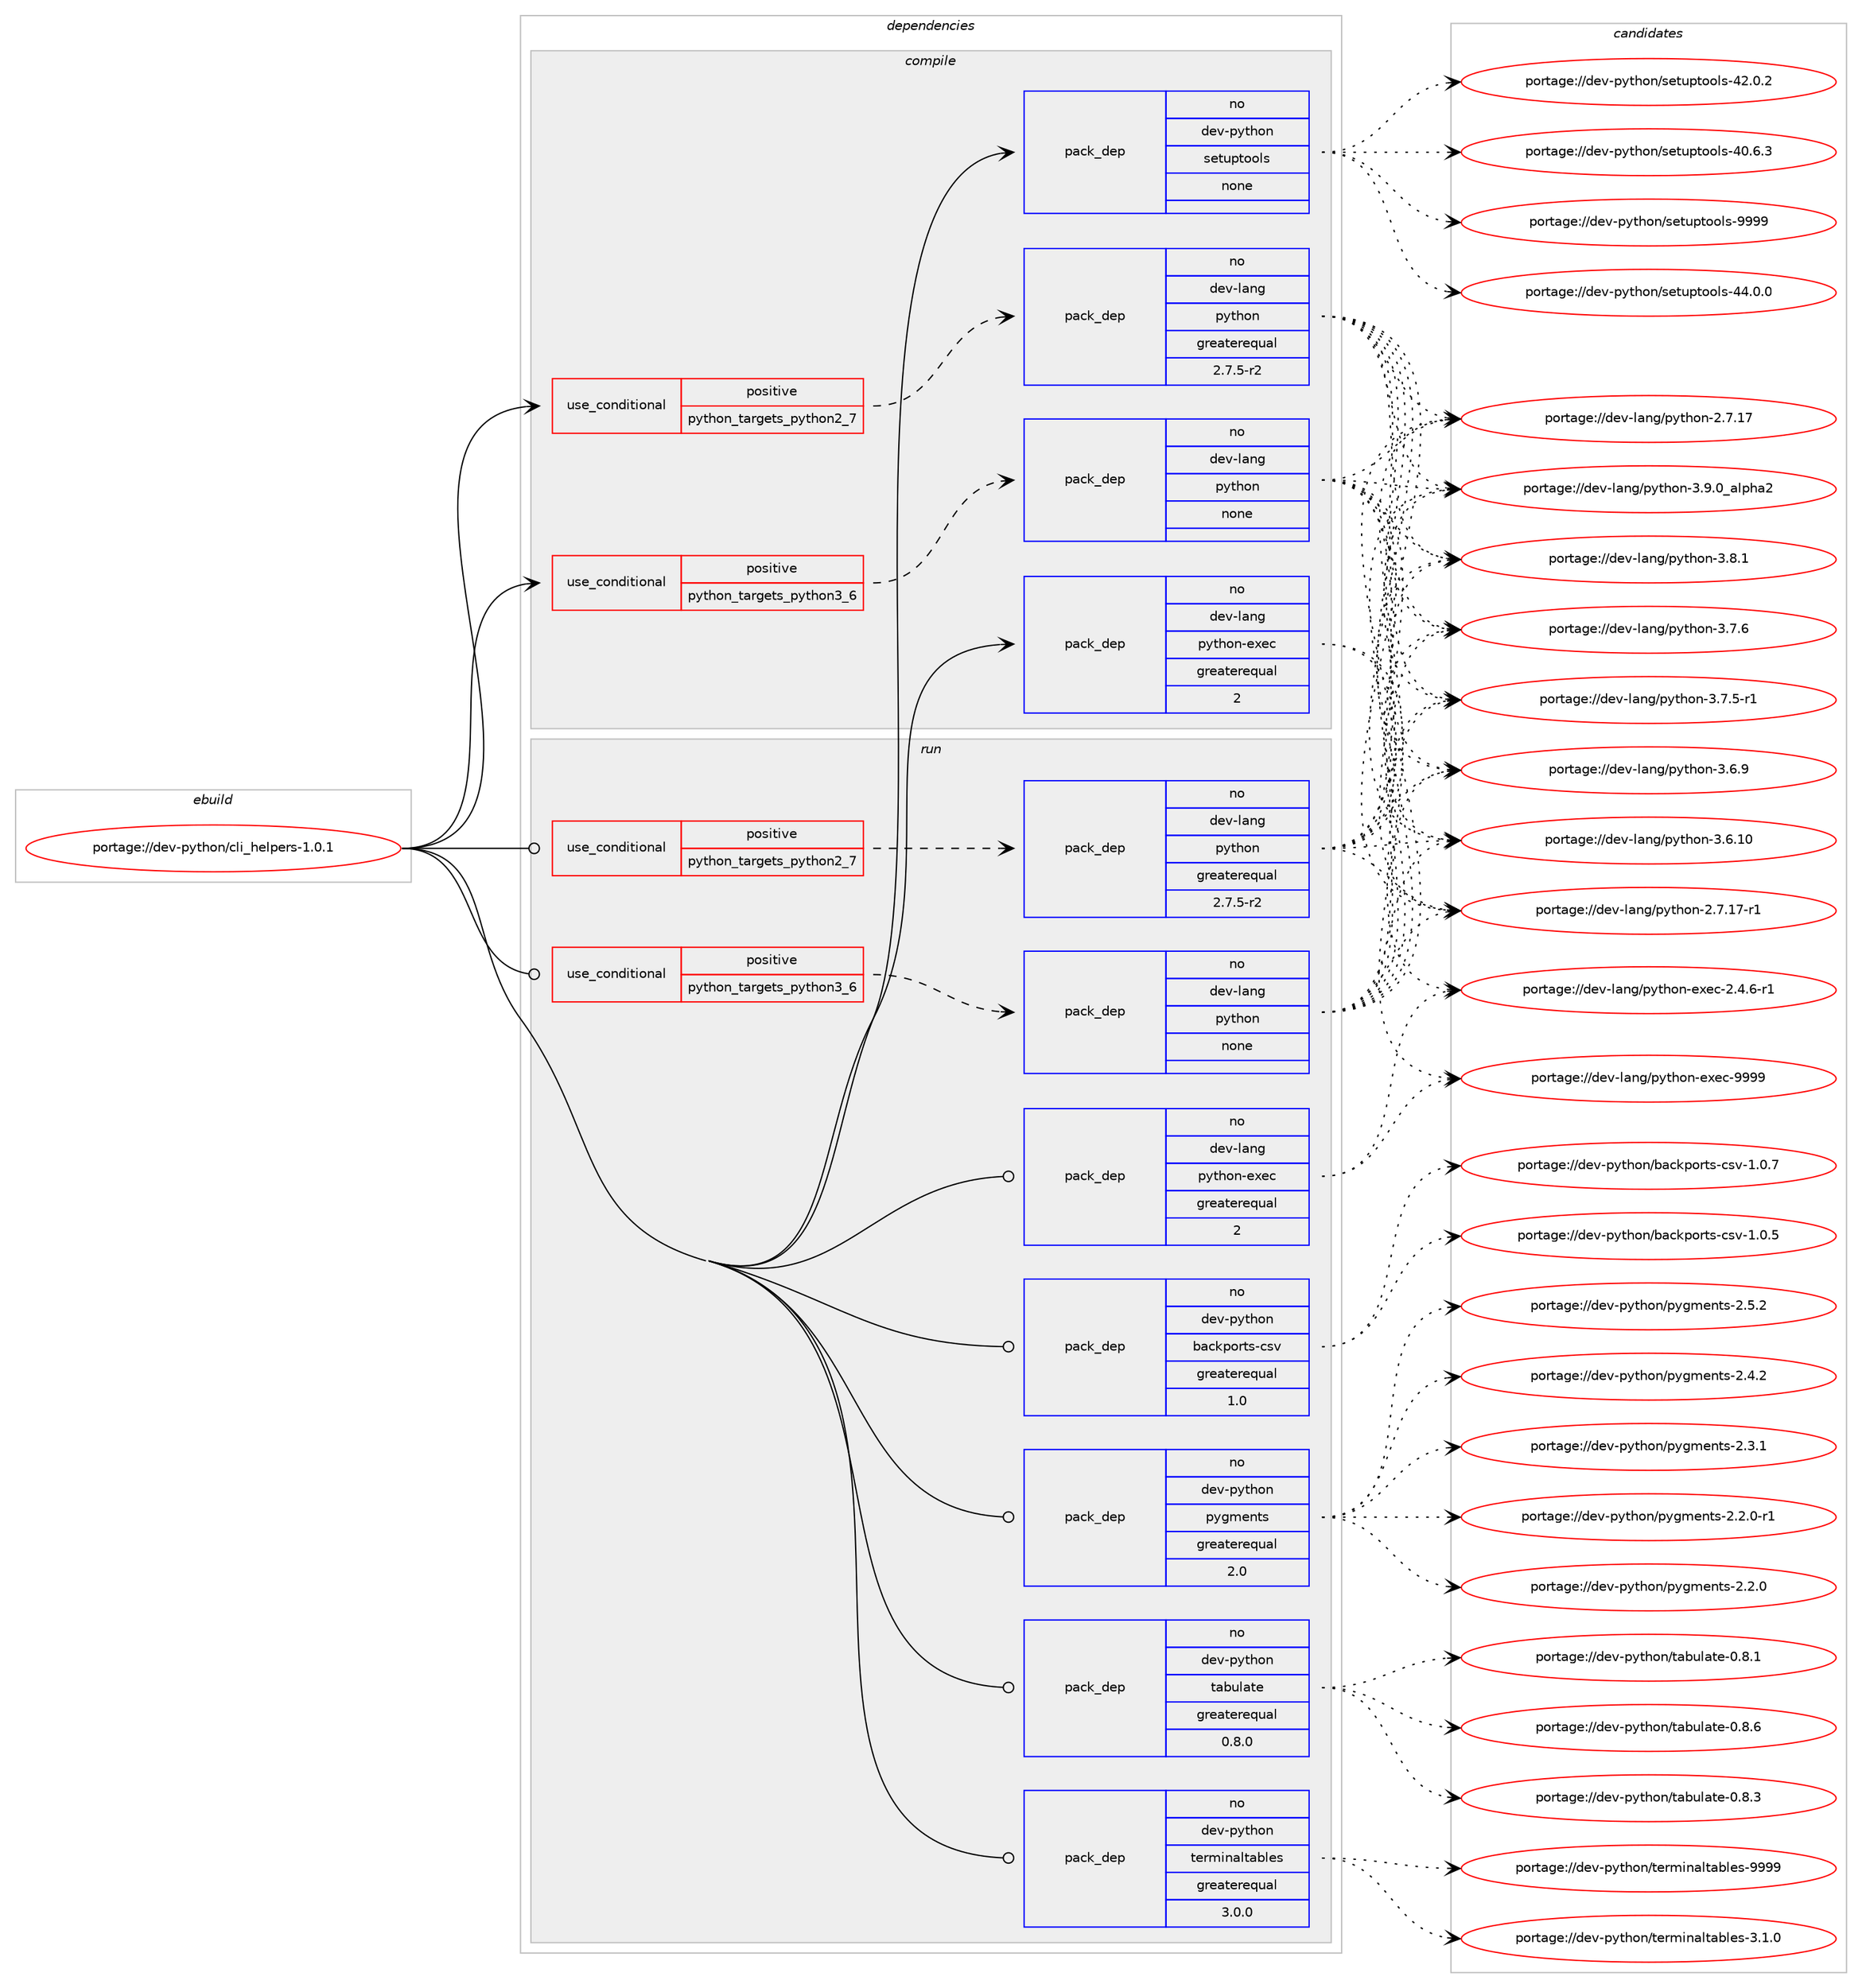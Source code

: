digraph prolog {

# *************
# Graph options
# *************

newrank=true;
concentrate=true;
compound=true;
graph [rankdir=LR,fontname=Helvetica,fontsize=10,ranksep=1.5];#, ranksep=2.5, nodesep=0.2];
edge  [arrowhead=vee];
node  [fontname=Helvetica,fontsize=10];

# **********
# The ebuild
# **********

subgraph cluster_leftcol {
color=gray;
rank=same;
label=<<i>ebuild</i>>;
id [label="portage://dev-python/cli_helpers-1.0.1", color=red, width=4, href="../dev-python/cli_helpers-1.0.1.svg"];
}

# ****************
# The dependencies
# ****************

subgraph cluster_midcol {
color=gray;
label=<<i>dependencies</i>>;
subgraph cluster_compile {
fillcolor="#eeeeee";
style=filled;
label=<<i>compile</i>>;
subgraph cond117754 {
dependency467067 [label=<<TABLE BORDER="0" CELLBORDER="1" CELLSPACING="0" CELLPADDING="4"><TR><TD ROWSPAN="3" CELLPADDING="10">use_conditional</TD></TR><TR><TD>positive</TD></TR><TR><TD>python_targets_python2_7</TD></TR></TABLE>>, shape=none, color=red];
subgraph pack344306 {
dependency467068 [label=<<TABLE BORDER="0" CELLBORDER="1" CELLSPACING="0" CELLPADDING="4" WIDTH="220"><TR><TD ROWSPAN="6" CELLPADDING="30">pack_dep</TD></TR><TR><TD WIDTH="110">no</TD></TR><TR><TD>dev-lang</TD></TR><TR><TD>python</TD></TR><TR><TD>greaterequal</TD></TR><TR><TD>2.7.5-r2</TD></TR></TABLE>>, shape=none, color=blue];
}
dependency467067:e -> dependency467068:w [weight=20,style="dashed",arrowhead="vee"];
}
id:e -> dependency467067:w [weight=20,style="solid",arrowhead="vee"];
subgraph cond117755 {
dependency467069 [label=<<TABLE BORDER="0" CELLBORDER="1" CELLSPACING="0" CELLPADDING="4"><TR><TD ROWSPAN="3" CELLPADDING="10">use_conditional</TD></TR><TR><TD>positive</TD></TR><TR><TD>python_targets_python3_6</TD></TR></TABLE>>, shape=none, color=red];
subgraph pack344307 {
dependency467070 [label=<<TABLE BORDER="0" CELLBORDER="1" CELLSPACING="0" CELLPADDING="4" WIDTH="220"><TR><TD ROWSPAN="6" CELLPADDING="30">pack_dep</TD></TR><TR><TD WIDTH="110">no</TD></TR><TR><TD>dev-lang</TD></TR><TR><TD>python</TD></TR><TR><TD>none</TD></TR><TR><TD></TD></TR></TABLE>>, shape=none, color=blue];
}
dependency467069:e -> dependency467070:w [weight=20,style="dashed",arrowhead="vee"];
}
id:e -> dependency467069:w [weight=20,style="solid",arrowhead="vee"];
subgraph pack344308 {
dependency467071 [label=<<TABLE BORDER="0" CELLBORDER="1" CELLSPACING="0" CELLPADDING="4" WIDTH="220"><TR><TD ROWSPAN="6" CELLPADDING="30">pack_dep</TD></TR><TR><TD WIDTH="110">no</TD></TR><TR><TD>dev-lang</TD></TR><TR><TD>python-exec</TD></TR><TR><TD>greaterequal</TD></TR><TR><TD>2</TD></TR></TABLE>>, shape=none, color=blue];
}
id:e -> dependency467071:w [weight=20,style="solid",arrowhead="vee"];
subgraph pack344309 {
dependency467072 [label=<<TABLE BORDER="0" CELLBORDER="1" CELLSPACING="0" CELLPADDING="4" WIDTH="220"><TR><TD ROWSPAN="6" CELLPADDING="30">pack_dep</TD></TR><TR><TD WIDTH="110">no</TD></TR><TR><TD>dev-python</TD></TR><TR><TD>setuptools</TD></TR><TR><TD>none</TD></TR><TR><TD></TD></TR></TABLE>>, shape=none, color=blue];
}
id:e -> dependency467072:w [weight=20,style="solid",arrowhead="vee"];
}
subgraph cluster_compileandrun {
fillcolor="#eeeeee";
style=filled;
label=<<i>compile and run</i>>;
}
subgraph cluster_run {
fillcolor="#eeeeee";
style=filled;
label=<<i>run</i>>;
subgraph cond117756 {
dependency467073 [label=<<TABLE BORDER="0" CELLBORDER="1" CELLSPACING="0" CELLPADDING="4"><TR><TD ROWSPAN="3" CELLPADDING="10">use_conditional</TD></TR><TR><TD>positive</TD></TR><TR><TD>python_targets_python2_7</TD></TR></TABLE>>, shape=none, color=red];
subgraph pack344310 {
dependency467074 [label=<<TABLE BORDER="0" CELLBORDER="1" CELLSPACING="0" CELLPADDING="4" WIDTH="220"><TR><TD ROWSPAN="6" CELLPADDING="30">pack_dep</TD></TR><TR><TD WIDTH="110">no</TD></TR><TR><TD>dev-lang</TD></TR><TR><TD>python</TD></TR><TR><TD>greaterequal</TD></TR><TR><TD>2.7.5-r2</TD></TR></TABLE>>, shape=none, color=blue];
}
dependency467073:e -> dependency467074:w [weight=20,style="dashed",arrowhead="vee"];
}
id:e -> dependency467073:w [weight=20,style="solid",arrowhead="odot"];
subgraph cond117757 {
dependency467075 [label=<<TABLE BORDER="0" CELLBORDER="1" CELLSPACING="0" CELLPADDING="4"><TR><TD ROWSPAN="3" CELLPADDING="10">use_conditional</TD></TR><TR><TD>positive</TD></TR><TR><TD>python_targets_python3_6</TD></TR></TABLE>>, shape=none, color=red];
subgraph pack344311 {
dependency467076 [label=<<TABLE BORDER="0" CELLBORDER="1" CELLSPACING="0" CELLPADDING="4" WIDTH="220"><TR><TD ROWSPAN="6" CELLPADDING="30">pack_dep</TD></TR><TR><TD WIDTH="110">no</TD></TR><TR><TD>dev-lang</TD></TR><TR><TD>python</TD></TR><TR><TD>none</TD></TR><TR><TD></TD></TR></TABLE>>, shape=none, color=blue];
}
dependency467075:e -> dependency467076:w [weight=20,style="dashed",arrowhead="vee"];
}
id:e -> dependency467075:w [weight=20,style="solid",arrowhead="odot"];
subgraph pack344312 {
dependency467077 [label=<<TABLE BORDER="0" CELLBORDER="1" CELLSPACING="0" CELLPADDING="4" WIDTH="220"><TR><TD ROWSPAN="6" CELLPADDING="30">pack_dep</TD></TR><TR><TD WIDTH="110">no</TD></TR><TR><TD>dev-lang</TD></TR><TR><TD>python-exec</TD></TR><TR><TD>greaterequal</TD></TR><TR><TD>2</TD></TR></TABLE>>, shape=none, color=blue];
}
id:e -> dependency467077:w [weight=20,style="solid",arrowhead="odot"];
subgraph pack344313 {
dependency467078 [label=<<TABLE BORDER="0" CELLBORDER="1" CELLSPACING="0" CELLPADDING="4" WIDTH="220"><TR><TD ROWSPAN="6" CELLPADDING="30">pack_dep</TD></TR><TR><TD WIDTH="110">no</TD></TR><TR><TD>dev-python</TD></TR><TR><TD>backports-csv</TD></TR><TR><TD>greaterequal</TD></TR><TR><TD>1.0</TD></TR></TABLE>>, shape=none, color=blue];
}
id:e -> dependency467078:w [weight=20,style="solid",arrowhead="odot"];
subgraph pack344314 {
dependency467079 [label=<<TABLE BORDER="0" CELLBORDER="1" CELLSPACING="0" CELLPADDING="4" WIDTH="220"><TR><TD ROWSPAN="6" CELLPADDING="30">pack_dep</TD></TR><TR><TD WIDTH="110">no</TD></TR><TR><TD>dev-python</TD></TR><TR><TD>pygments</TD></TR><TR><TD>greaterequal</TD></TR><TR><TD>2.0</TD></TR></TABLE>>, shape=none, color=blue];
}
id:e -> dependency467079:w [weight=20,style="solid",arrowhead="odot"];
subgraph pack344315 {
dependency467080 [label=<<TABLE BORDER="0" CELLBORDER="1" CELLSPACING="0" CELLPADDING="4" WIDTH="220"><TR><TD ROWSPAN="6" CELLPADDING="30">pack_dep</TD></TR><TR><TD WIDTH="110">no</TD></TR><TR><TD>dev-python</TD></TR><TR><TD>tabulate</TD></TR><TR><TD>greaterequal</TD></TR><TR><TD>0.8.0</TD></TR></TABLE>>, shape=none, color=blue];
}
id:e -> dependency467080:w [weight=20,style="solid",arrowhead="odot"];
subgraph pack344316 {
dependency467081 [label=<<TABLE BORDER="0" CELLBORDER="1" CELLSPACING="0" CELLPADDING="4" WIDTH="220"><TR><TD ROWSPAN="6" CELLPADDING="30">pack_dep</TD></TR><TR><TD WIDTH="110">no</TD></TR><TR><TD>dev-python</TD></TR><TR><TD>terminaltables</TD></TR><TR><TD>greaterequal</TD></TR><TR><TD>3.0.0</TD></TR></TABLE>>, shape=none, color=blue];
}
id:e -> dependency467081:w [weight=20,style="solid",arrowhead="odot"];
}
}

# **************
# The candidates
# **************

subgraph cluster_choices {
rank=same;
color=gray;
label=<<i>candidates</i>>;

subgraph choice344306 {
color=black;
nodesep=1;
choice10010111845108971101034711212111610411111045514657464895971081121049750 [label="portage://dev-lang/python-3.9.0_alpha2", color=red, width=4,href="../dev-lang/python-3.9.0_alpha2.svg"];
choice100101118451089711010347112121116104111110455146564649 [label="portage://dev-lang/python-3.8.1", color=red, width=4,href="../dev-lang/python-3.8.1.svg"];
choice100101118451089711010347112121116104111110455146554654 [label="portage://dev-lang/python-3.7.6", color=red, width=4,href="../dev-lang/python-3.7.6.svg"];
choice1001011184510897110103471121211161041111104551465546534511449 [label="portage://dev-lang/python-3.7.5-r1", color=red, width=4,href="../dev-lang/python-3.7.5-r1.svg"];
choice100101118451089711010347112121116104111110455146544657 [label="portage://dev-lang/python-3.6.9", color=red, width=4,href="../dev-lang/python-3.6.9.svg"];
choice10010111845108971101034711212111610411111045514654464948 [label="portage://dev-lang/python-3.6.10", color=red, width=4,href="../dev-lang/python-3.6.10.svg"];
choice100101118451089711010347112121116104111110455046554649554511449 [label="portage://dev-lang/python-2.7.17-r1", color=red, width=4,href="../dev-lang/python-2.7.17-r1.svg"];
choice10010111845108971101034711212111610411111045504655464955 [label="portage://dev-lang/python-2.7.17", color=red, width=4,href="../dev-lang/python-2.7.17.svg"];
dependency467068:e -> choice10010111845108971101034711212111610411111045514657464895971081121049750:w [style=dotted,weight="100"];
dependency467068:e -> choice100101118451089711010347112121116104111110455146564649:w [style=dotted,weight="100"];
dependency467068:e -> choice100101118451089711010347112121116104111110455146554654:w [style=dotted,weight="100"];
dependency467068:e -> choice1001011184510897110103471121211161041111104551465546534511449:w [style=dotted,weight="100"];
dependency467068:e -> choice100101118451089711010347112121116104111110455146544657:w [style=dotted,weight="100"];
dependency467068:e -> choice10010111845108971101034711212111610411111045514654464948:w [style=dotted,weight="100"];
dependency467068:e -> choice100101118451089711010347112121116104111110455046554649554511449:w [style=dotted,weight="100"];
dependency467068:e -> choice10010111845108971101034711212111610411111045504655464955:w [style=dotted,weight="100"];
}
subgraph choice344307 {
color=black;
nodesep=1;
choice10010111845108971101034711212111610411111045514657464895971081121049750 [label="portage://dev-lang/python-3.9.0_alpha2", color=red, width=4,href="../dev-lang/python-3.9.0_alpha2.svg"];
choice100101118451089711010347112121116104111110455146564649 [label="portage://dev-lang/python-3.8.1", color=red, width=4,href="../dev-lang/python-3.8.1.svg"];
choice100101118451089711010347112121116104111110455146554654 [label="portage://dev-lang/python-3.7.6", color=red, width=4,href="../dev-lang/python-3.7.6.svg"];
choice1001011184510897110103471121211161041111104551465546534511449 [label="portage://dev-lang/python-3.7.5-r1", color=red, width=4,href="../dev-lang/python-3.7.5-r1.svg"];
choice100101118451089711010347112121116104111110455146544657 [label="portage://dev-lang/python-3.6.9", color=red, width=4,href="../dev-lang/python-3.6.9.svg"];
choice10010111845108971101034711212111610411111045514654464948 [label="portage://dev-lang/python-3.6.10", color=red, width=4,href="../dev-lang/python-3.6.10.svg"];
choice100101118451089711010347112121116104111110455046554649554511449 [label="portage://dev-lang/python-2.7.17-r1", color=red, width=4,href="../dev-lang/python-2.7.17-r1.svg"];
choice10010111845108971101034711212111610411111045504655464955 [label="portage://dev-lang/python-2.7.17", color=red, width=4,href="../dev-lang/python-2.7.17.svg"];
dependency467070:e -> choice10010111845108971101034711212111610411111045514657464895971081121049750:w [style=dotted,weight="100"];
dependency467070:e -> choice100101118451089711010347112121116104111110455146564649:w [style=dotted,weight="100"];
dependency467070:e -> choice100101118451089711010347112121116104111110455146554654:w [style=dotted,weight="100"];
dependency467070:e -> choice1001011184510897110103471121211161041111104551465546534511449:w [style=dotted,weight="100"];
dependency467070:e -> choice100101118451089711010347112121116104111110455146544657:w [style=dotted,weight="100"];
dependency467070:e -> choice10010111845108971101034711212111610411111045514654464948:w [style=dotted,weight="100"];
dependency467070:e -> choice100101118451089711010347112121116104111110455046554649554511449:w [style=dotted,weight="100"];
dependency467070:e -> choice10010111845108971101034711212111610411111045504655464955:w [style=dotted,weight="100"];
}
subgraph choice344308 {
color=black;
nodesep=1;
choice10010111845108971101034711212111610411111045101120101994557575757 [label="portage://dev-lang/python-exec-9999", color=red, width=4,href="../dev-lang/python-exec-9999.svg"];
choice10010111845108971101034711212111610411111045101120101994550465246544511449 [label="portage://dev-lang/python-exec-2.4.6-r1", color=red, width=4,href="../dev-lang/python-exec-2.4.6-r1.svg"];
dependency467071:e -> choice10010111845108971101034711212111610411111045101120101994557575757:w [style=dotted,weight="100"];
dependency467071:e -> choice10010111845108971101034711212111610411111045101120101994550465246544511449:w [style=dotted,weight="100"];
}
subgraph choice344309 {
color=black;
nodesep=1;
choice10010111845112121116104111110471151011161171121161111111081154557575757 [label="portage://dev-python/setuptools-9999", color=red, width=4,href="../dev-python/setuptools-9999.svg"];
choice100101118451121211161041111104711510111611711211611111110811545525246484648 [label="portage://dev-python/setuptools-44.0.0", color=red, width=4,href="../dev-python/setuptools-44.0.0.svg"];
choice100101118451121211161041111104711510111611711211611111110811545525046484650 [label="portage://dev-python/setuptools-42.0.2", color=red, width=4,href="../dev-python/setuptools-42.0.2.svg"];
choice100101118451121211161041111104711510111611711211611111110811545524846544651 [label="portage://dev-python/setuptools-40.6.3", color=red, width=4,href="../dev-python/setuptools-40.6.3.svg"];
dependency467072:e -> choice10010111845112121116104111110471151011161171121161111111081154557575757:w [style=dotted,weight="100"];
dependency467072:e -> choice100101118451121211161041111104711510111611711211611111110811545525246484648:w [style=dotted,weight="100"];
dependency467072:e -> choice100101118451121211161041111104711510111611711211611111110811545525046484650:w [style=dotted,weight="100"];
dependency467072:e -> choice100101118451121211161041111104711510111611711211611111110811545524846544651:w [style=dotted,weight="100"];
}
subgraph choice344310 {
color=black;
nodesep=1;
choice10010111845108971101034711212111610411111045514657464895971081121049750 [label="portage://dev-lang/python-3.9.0_alpha2", color=red, width=4,href="../dev-lang/python-3.9.0_alpha2.svg"];
choice100101118451089711010347112121116104111110455146564649 [label="portage://dev-lang/python-3.8.1", color=red, width=4,href="../dev-lang/python-3.8.1.svg"];
choice100101118451089711010347112121116104111110455146554654 [label="portage://dev-lang/python-3.7.6", color=red, width=4,href="../dev-lang/python-3.7.6.svg"];
choice1001011184510897110103471121211161041111104551465546534511449 [label="portage://dev-lang/python-3.7.5-r1", color=red, width=4,href="../dev-lang/python-3.7.5-r1.svg"];
choice100101118451089711010347112121116104111110455146544657 [label="portage://dev-lang/python-3.6.9", color=red, width=4,href="../dev-lang/python-3.6.9.svg"];
choice10010111845108971101034711212111610411111045514654464948 [label="portage://dev-lang/python-3.6.10", color=red, width=4,href="../dev-lang/python-3.6.10.svg"];
choice100101118451089711010347112121116104111110455046554649554511449 [label="portage://dev-lang/python-2.7.17-r1", color=red, width=4,href="../dev-lang/python-2.7.17-r1.svg"];
choice10010111845108971101034711212111610411111045504655464955 [label="portage://dev-lang/python-2.7.17", color=red, width=4,href="../dev-lang/python-2.7.17.svg"];
dependency467074:e -> choice10010111845108971101034711212111610411111045514657464895971081121049750:w [style=dotted,weight="100"];
dependency467074:e -> choice100101118451089711010347112121116104111110455146564649:w [style=dotted,weight="100"];
dependency467074:e -> choice100101118451089711010347112121116104111110455146554654:w [style=dotted,weight="100"];
dependency467074:e -> choice1001011184510897110103471121211161041111104551465546534511449:w [style=dotted,weight="100"];
dependency467074:e -> choice100101118451089711010347112121116104111110455146544657:w [style=dotted,weight="100"];
dependency467074:e -> choice10010111845108971101034711212111610411111045514654464948:w [style=dotted,weight="100"];
dependency467074:e -> choice100101118451089711010347112121116104111110455046554649554511449:w [style=dotted,weight="100"];
dependency467074:e -> choice10010111845108971101034711212111610411111045504655464955:w [style=dotted,weight="100"];
}
subgraph choice344311 {
color=black;
nodesep=1;
choice10010111845108971101034711212111610411111045514657464895971081121049750 [label="portage://dev-lang/python-3.9.0_alpha2", color=red, width=4,href="../dev-lang/python-3.9.0_alpha2.svg"];
choice100101118451089711010347112121116104111110455146564649 [label="portage://dev-lang/python-3.8.1", color=red, width=4,href="../dev-lang/python-3.8.1.svg"];
choice100101118451089711010347112121116104111110455146554654 [label="portage://dev-lang/python-3.7.6", color=red, width=4,href="../dev-lang/python-3.7.6.svg"];
choice1001011184510897110103471121211161041111104551465546534511449 [label="portage://dev-lang/python-3.7.5-r1", color=red, width=4,href="../dev-lang/python-3.7.5-r1.svg"];
choice100101118451089711010347112121116104111110455146544657 [label="portage://dev-lang/python-3.6.9", color=red, width=4,href="../dev-lang/python-3.6.9.svg"];
choice10010111845108971101034711212111610411111045514654464948 [label="portage://dev-lang/python-3.6.10", color=red, width=4,href="../dev-lang/python-3.6.10.svg"];
choice100101118451089711010347112121116104111110455046554649554511449 [label="portage://dev-lang/python-2.7.17-r1", color=red, width=4,href="../dev-lang/python-2.7.17-r1.svg"];
choice10010111845108971101034711212111610411111045504655464955 [label="portage://dev-lang/python-2.7.17", color=red, width=4,href="../dev-lang/python-2.7.17.svg"];
dependency467076:e -> choice10010111845108971101034711212111610411111045514657464895971081121049750:w [style=dotted,weight="100"];
dependency467076:e -> choice100101118451089711010347112121116104111110455146564649:w [style=dotted,weight="100"];
dependency467076:e -> choice100101118451089711010347112121116104111110455146554654:w [style=dotted,weight="100"];
dependency467076:e -> choice1001011184510897110103471121211161041111104551465546534511449:w [style=dotted,weight="100"];
dependency467076:e -> choice100101118451089711010347112121116104111110455146544657:w [style=dotted,weight="100"];
dependency467076:e -> choice10010111845108971101034711212111610411111045514654464948:w [style=dotted,weight="100"];
dependency467076:e -> choice100101118451089711010347112121116104111110455046554649554511449:w [style=dotted,weight="100"];
dependency467076:e -> choice10010111845108971101034711212111610411111045504655464955:w [style=dotted,weight="100"];
}
subgraph choice344312 {
color=black;
nodesep=1;
choice10010111845108971101034711212111610411111045101120101994557575757 [label="portage://dev-lang/python-exec-9999", color=red, width=4,href="../dev-lang/python-exec-9999.svg"];
choice10010111845108971101034711212111610411111045101120101994550465246544511449 [label="portage://dev-lang/python-exec-2.4.6-r1", color=red, width=4,href="../dev-lang/python-exec-2.4.6-r1.svg"];
dependency467077:e -> choice10010111845108971101034711212111610411111045101120101994557575757:w [style=dotted,weight="100"];
dependency467077:e -> choice10010111845108971101034711212111610411111045101120101994550465246544511449:w [style=dotted,weight="100"];
}
subgraph choice344313 {
color=black;
nodesep=1;
choice10010111845112121116104111110479897991071121111141161154599115118454946484655 [label="portage://dev-python/backports-csv-1.0.7", color=red, width=4,href="../dev-python/backports-csv-1.0.7.svg"];
choice10010111845112121116104111110479897991071121111141161154599115118454946484653 [label="portage://dev-python/backports-csv-1.0.5", color=red, width=4,href="../dev-python/backports-csv-1.0.5.svg"];
dependency467078:e -> choice10010111845112121116104111110479897991071121111141161154599115118454946484655:w [style=dotted,weight="100"];
dependency467078:e -> choice10010111845112121116104111110479897991071121111141161154599115118454946484653:w [style=dotted,weight="100"];
}
subgraph choice344314 {
color=black;
nodesep=1;
choice1001011184511212111610411111047112121103109101110116115455046534650 [label="portage://dev-python/pygments-2.5.2", color=red, width=4,href="../dev-python/pygments-2.5.2.svg"];
choice1001011184511212111610411111047112121103109101110116115455046524650 [label="portage://dev-python/pygments-2.4.2", color=red, width=4,href="../dev-python/pygments-2.4.2.svg"];
choice1001011184511212111610411111047112121103109101110116115455046514649 [label="portage://dev-python/pygments-2.3.1", color=red, width=4,href="../dev-python/pygments-2.3.1.svg"];
choice10010111845112121116104111110471121211031091011101161154550465046484511449 [label="portage://dev-python/pygments-2.2.0-r1", color=red, width=4,href="../dev-python/pygments-2.2.0-r1.svg"];
choice1001011184511212111610411111047112121103109101110116115455046504648 [label="portage://dev-python/pygments-2.2.0", color=red, width=4,href="../dev-python/pygments-2.2.0.svg"];
dependency467079:e -> choice1001011184511212111610411111047112121103109101110116115455046534650:w [style=dotted,weight="100"];
dependency467079:e -> choice1001011184511212111610411111047112121103109101110116115455046524650:w [style=dotted,weight="100"];
dependency467079:e -> choice1001011184511212111610411111047112121103109101110116115455046514649:w [style=dotted,weight="100"];
dependency467079:e -> choice10010111845112121116104111110471121211031091011101161154550465046484511449:w [style=dotted,weight="100"];
dependency467079:e -> choice1001011184511212111610411111047112121103109101110116115455046504648:w [style=dotted,weight="100"];
}
subgraph choice344315 {
color=black;
nodesep=1;
choice1001011184511212111610411111047116979811710897116101454846564654 [label="portage://dev-python/tabulate-0.8.6", color=red, width=4,href="../dev-python/tabulate-0.8.6.svg"];
choice1001011184511212111610411111047116979811710897116101454846564651 [label="portage://dev-python/tabulate-0.8.3", color=red, width=4,href="../dev-python/tabulate-0.8.3.svg"];
choice1001011184511212111610411111047116979811710897116101454846564649 [label="portage://dev-python/tabulate-0.8.1", color=red, width=4,href="../dev-python/tabulate-0.8.1.svg"];
dependency467080:e -> choice1001011184511212111610411111047116979811710897116101454846564654:w [style=dotted,weight="100"];
dependency467080:e -> choice1001011184511212111610411111047116979811710897116101454846564651:w [style=dotted,weight="100"];
dependency467080:e -> choice1001011184511212111610411111047116979811710897116101454846564649:w [style=dotted,weight="100"];
}
subgraph choice344316 {
color=black;
nodesep=1;
choice10010111845112121116104111110471161011141091051109710811697981081011154557575757 [label="portage://dev-python/terminaltables-9999", color=red, width=4,href="../dev-python/terminaltables-9999.svg"];
choice1001011184511212111610411111047116101114109105110971081169798108101115455146494648 [label="portage://dev-python/terminaltables-3.1.0", color=red, width=4,href="../dev-python/terminaltables-3.1.0.svg"];
dependency467081:e -> choice10010111845112121116104111110471161011141091051109710811697981081011154557575757:w [style=dotted,weight="100"];
dependency467081:e -> choice1001011184511212111610411111047116101114109105110971081169798108101115455146494648:w [style=dotted,weight="100"];
}
}

}
